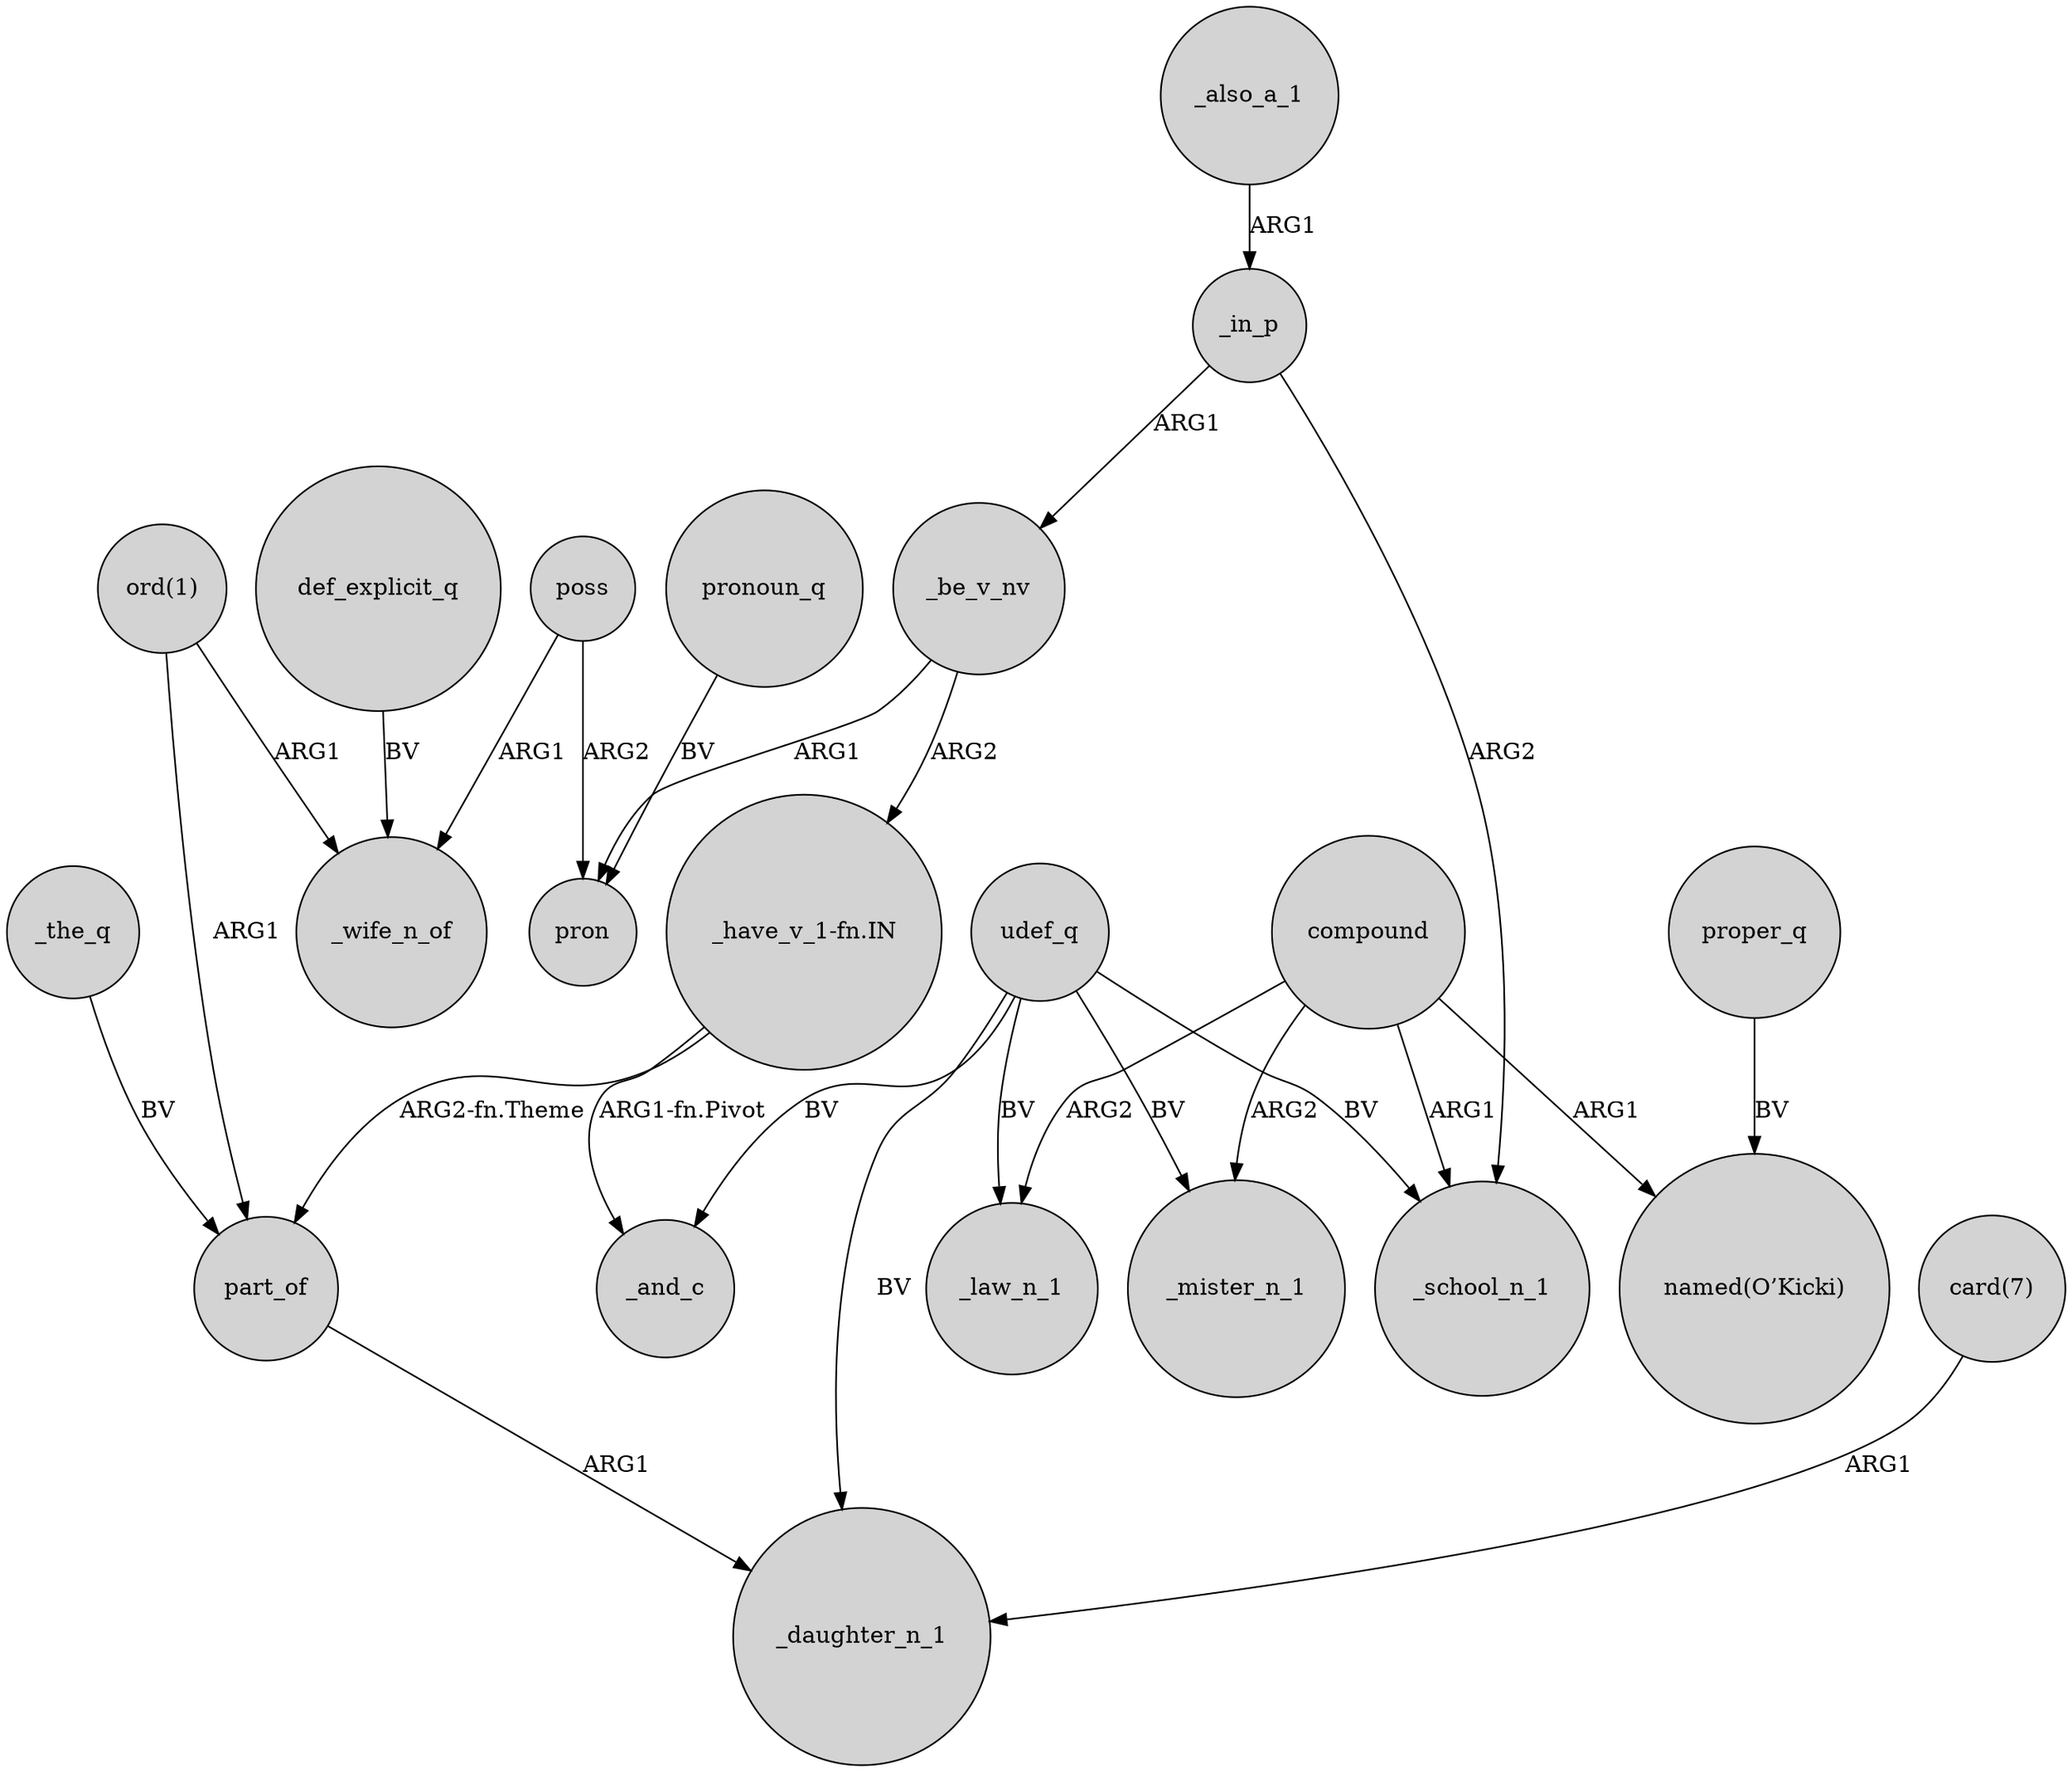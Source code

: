 digraph {
	node [shape=circle style=filled]
	_be_v_nv -> pron [label=ARG1]
	compound -> "named(O’Kicki)" [label=ARG1]
	part_of -> _daughter_n_1 [label=ARG1]
	poss -> pron [label=ARG2]
	compound -> _school_n_1 [label=ARG1]
	def_explicit_q -> _wife_n_of [label=BV]
	compound -> _mister_n_1 [label=ARG2]
	_also_a_1 -> _in_p [label=ARG1]
	"ord(1)" -> _wife_n_of [label=ARG1]
	udef_q -> _mister_n_1 [label=BV]
	proper_q -> "named(O’Kicki)" [label=BV]
	poss -> _wife_n_of [label=ARG1]
	udef_q -> _law_n_1 [label=BV]
	udef_q -> _daughter_n_1 [label=BV]
	"_have_v_1-fn.IN" -> part_of [label="ARG2-fn.Theme"]
	pronoun_q -> pron [label=BV]
	_be_v_nv -> "_have_v_1-fn.IN" [label=ARG2]
	_in_p -> _be_v_nv [label=ARG1]
	"card(7)" -> _daughter_n_1 [label=ARG1]
	"_have_v_1-fn.IN" -> _and_c [label="ARG1-fn.Pivot"]
	_in_p -> _school_n_1 [label=ARG2]
	_the_q -> part_of [label=BV]
	udef_q -> _school_n_1 [label=BV]
	udef_q -> _and_c [label=BV]
	"ord(1)" -> part_of [label=ARG1]
	compound -> _law_n_1 [label=ARG2]
}
